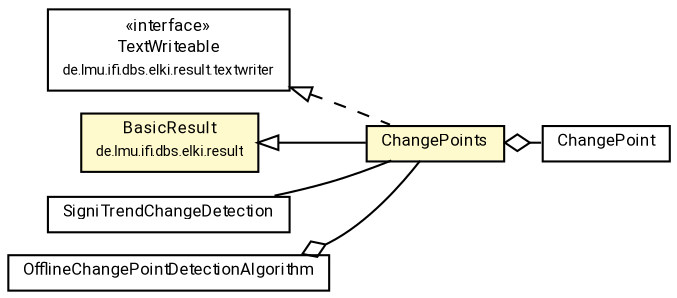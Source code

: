 #!/usr/local/bin/dot
#
# Class diagram 
# Generated by UMLGraph version R5_7_2-60-g0e99a6 (http://www.spinellis.gr/umlgraph/)
#

digraph G {
	graph [fontnames="svg"]
	edge [fontname="Roboto",fontsize=7,labelfontname="Roboto",labelfontsize=7,color="black"];
	node [fontname="Roboto",fontcolor="black",fontsize=8,shape=plaintext,margin=0,width=0,height=0];
	nodesep=0.15;
	ranksep=0.25;
	rankdir=LR;
	// de.lmu.ifi.dbs.elki.result.textwriter.TextWriteable
	c2391939 [label=<<table title="de.lmu.ifi.dbs.elki.result.textwriter.TextWriteable" border="0" cellborder="1" cellspacing="0" cellpadding="2" href="../../result/textwriter/TextWriteable.html" target="_parent">
		<tr><td><table border="0" cellspacing="0" cellpadding="1">
		<tr><td align="center" balign="center"> &#171;interface&#187; </td></tr>
		<tr><td align="center" balign="center"> <font face="Roboto">TextWriteable</font> </td></tr>
		<tr><td align="center" balign="center"> <font face="Roboto" point-size="7.0">de.lmu.ifi.dbs.elki.result.textwriter</font> </td></tr>
		</table></td></tr>
		</table>>, URL="../../result/textwriter/TextWriteable.html"];
	// de.lmu.ifi.dbs.elki.result.BasicResult
	c2391940 [label=<<table title="de.lmu.ifi.dbs.elki.result.BasicResult" border="0" cellborder="1" cellspacing="0" cellpadding="2" bgcolor="LemonChiffon" href="../../result/BasicResult.html" target="_parent">
		<tr><td><table border="0" cellspacing="0" cellpadding="1">
		<tr><td align="center" balign="center"> <font face="Roboto">BasicResult</font> </td></tr>
		<tr><td align="center" balign="center"> <font face="Roboto" point-size="7.0">de.lmu.ifi.dbs.elki.result</font> </td></tr>
		</table></td></tr>
		</table>>, URL="../../result/BasicResult.html"];
	// de.lmu.ifi.dbs.elki.algorithm.timeseries.ChangePoints
	c2394022 [label=<<table title="de.lmu.ifi.dbs.elki.algorithm.timeseries.ChangePoints" border="0" cellborder="1" cellspacing="0" cellpadding="2" bgcolor="lemonChiffon" href="ChangePoints.html" target="_parent">
		<tr><td><table border="0" cellspacing="0" cellpadding="1">
		<tr><td align="center" balign="center"> <font face="Roboto">ChangePoints</font> </td></tr>
		</table></td></tr>
		</table>>, URL="ChangePoints.html"];
	// de.lmu.ifi.dbs.elki.algorithm.timeseries.SigniTrendChangeDetection
	c2394023 [label=<<table title="de.lmu.ifi.dbs.elki.algorithm.timeseries.SigniTrendChangeDetection" border="0" cellborder="1" cellspacing="0" cellpadding="2" href="SigniTrendChangeDetection.html" target="_parent">
		<tr><td><table border="0" cellspacing="0" cellpadding="1">
		<tr><td align="center" balign="center"> <font face="Roboto">SigniTrendChangeDetection</font> </td></tr>
		</table></td></tr>
		</table>>, URL="SigniTrendChangeDetection.html"];
	// de.lmu.ifi.dbs.elki.algorithm.timeseries.ChangePoint
	c2394026 [label=<<table title="de.lmu.ifi.dbs.elki.algorithm.timeseries.ChangePoint" border="0" cellborder="1" cellspacing="0" cellpadding="2" href="ChangePoint.html" target="_parent">
		<tr><td><table border="0" cellspacing="0" cellpadding="1">
		<tr><td align="center" balign="center"> <font face="Roboto">ChangePoint</font> </td></tr>
		</table></td></tr>
		</table>>, URL="ChangePoint.html"];
	// de.lmu.ifi.dbs.elki.algorithm.timeseries.OfflineChangePointDetectionAlgorithm
	c2394027 [label=<<table title="de.lmu.ifi.dbs.elki.algorithm.timeseries.OfflineChangePointDetectionAlgorithm" border="0" cellborder="1" cellspacing="0" cellpadding="2" href="OfflineChangePointDetectionAlgorithm.html" target="_parent">
		<tr><td><table border="0" cellspacing="0" cellpadding="1">
		<tr><td align="center" balign="center"> <font face="Roboto">OfflineChangePointDetectionAlgorithm</font> </td></tr>
		</table></td></tr>
		</table>>, URL="OfflineChangePointDetectionAlgorithm.html"];
	// de.lmu.ifi.dbs.elki.algorithm.timeseries.ChangePoints extends de.lmu.ifi.dbs.elki.result.BasicResult
	c2391940 -> c2394022 [arrowtail=empty,dir=back,weight=10];
	// de.lmu.ifi.dbs.elki.algorithm.timeseries.ChangePoints implements de.lmu.ifi.dbs.elki.result.textwriter.TextWriteable
	c2391939 -> c2394022 [arrowtail=empty,style=dashed,dir=back,weight=9];
	// de.lmu.ifi.dbs.elki.algorithm.timeseries.ChangePoints has de.lmu.ifi.dbs.elki.algorithm.timeseries.ChangePoint
	c2394022 -> c2394026 [arrowhead=none,arrowtail=ediamond,dir=back,weight=4];
	// de.lmu.ifi.dbs.elki.algorithm.timeseries.SigniTrendChangeDetection assoc de.lmu.ifi.dbs.elki.algorithm.timeseries.ChangePoints
	c2394023 -> c2394022 [arrowhead=none,weight=2];
	// de.lmu.ifi.dbs.elki.algorithm.timeseries.OfflineChangePointDetectionAlgorithm has de.lmu.ifi.dbs.elki.algorithm.timeseries.ChangePoints
	c2394027 -> c2394022 [arrowhead=none,arrowtail=ediamond,dir=back,weight=4];
}

